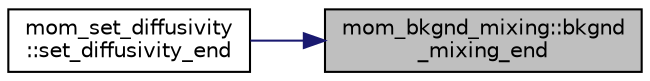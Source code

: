 digraph "mom_bkgnd_mixing::bkgnd_mixing_end"
{
 // INTERACTIVE_SVG=YES
 // LATEX_PDF_SIZE
  edge [fontname="Helvetica",fontsize="10",labelfontname="Helvetica",labelfontsize="10"];
  node [fontname="Helvetica",fontsize="10",shape=record];
  rankdir="RL";
  Node1 [label="mom_bkgnd_mixing::bkgnd\l_mixing_end",height=0.2,width=0.4,color="black", fillcolor="grey75", style="filled", fontcolor="black",tooltip="Clear pointers and dealocate memory."];
  Node1 -> Node2 [dir="back",color="midnightblue",fontsize="10",style="solid",fontname="Helvetica"];
  Node2 [label="mom_set_diffusivity\l::set_diffusivity_end",height=0.2,width=0.4,color="black", fillcolor="white", style="filled",URL="$namespacemom__set__diffusivity.html#ace82f133d3cee42aa36ec10bcce79e75",tooltip="Clear pointers and dealocate memory."];
}
